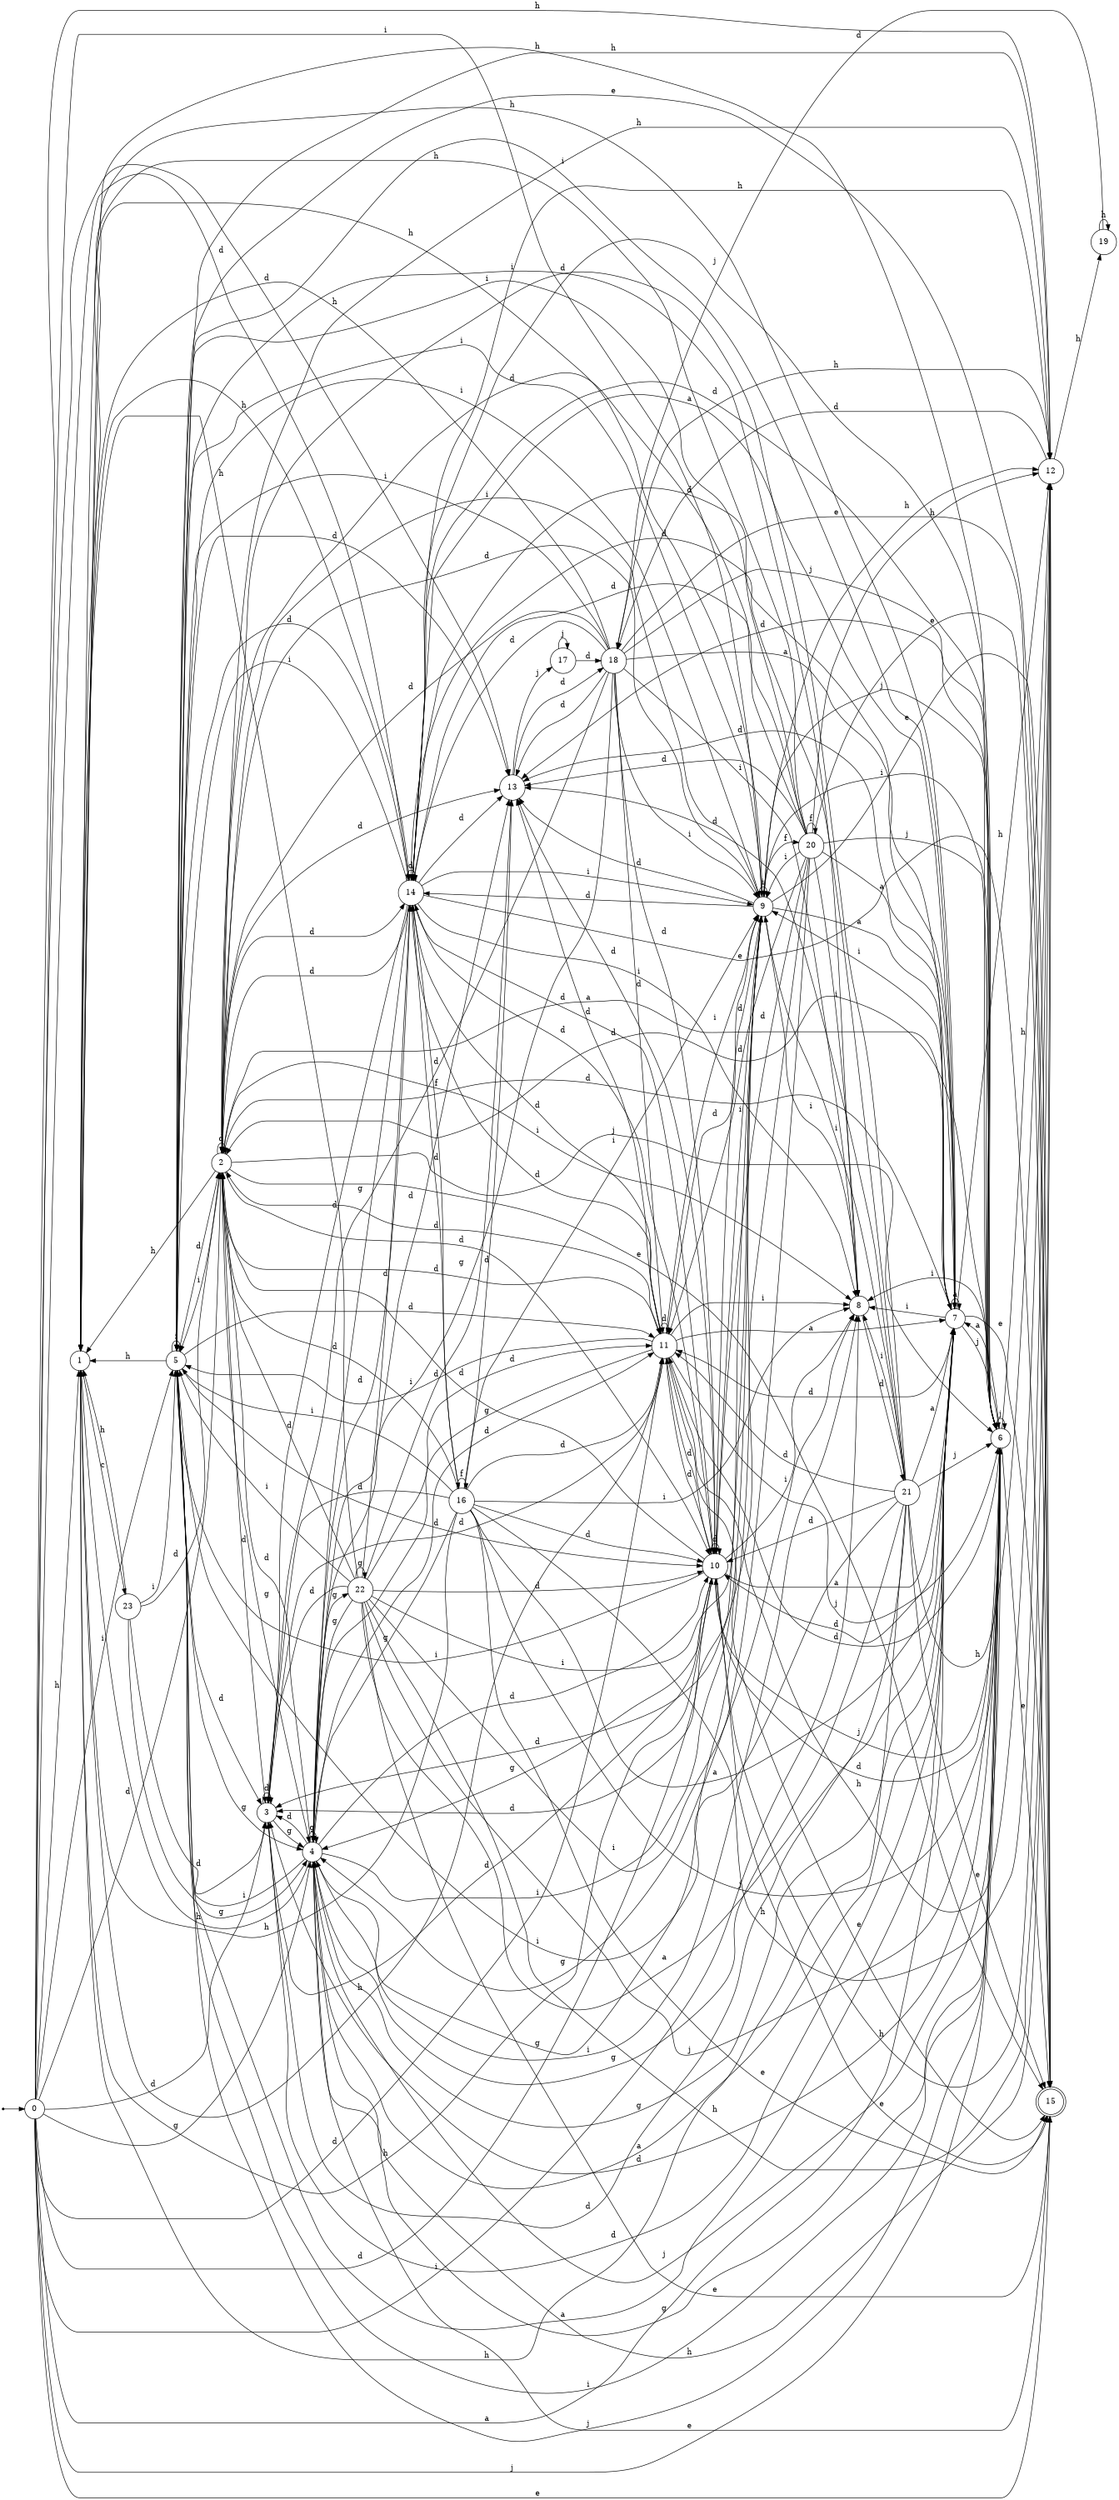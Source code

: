 digraph finite_state_machine {
rankdir=LR;
size="20,20";
node [shape = point]; "dummy0"
node [shape = circle]; "0";
"dummy0" -> "0";
node [shape = circle]; "1";
node [shape = circle]; "2";
node [shape = circle]; "3";
node [shape = circle]; "4";
node [shape = circle]; "5";
node [shape = circle]; "6";
node [shape = circle]; "7";
node [shape = circle]; "8";
node [shape = circle]; "9";
node [shape = circle]; "10";
node [shape = circle]; "11";
node [shape = circle]; "12";
node [shape = circle]; "13";
node [shape = circle]; "14";
node [shape = doublecircle]; "15";node [shape = circle]; "16";
node [shape = circle]; "17";
node [shape = circle]; "18";
node [shape = circle]; "19";
node [shape = circle]; "20";
node [shape = circle]; "21";
node [shape = circle]; "22";
node [shape = circle]; "23";
"0" -> "1" [label = "h"];
 "0" -> "12" [label = "h"];
 "0" -> "2" [label = "d"];
 "0" -> "3" [label = "d"];
 "0" -> "10" [label = "d"];
 "0" -> "11" [label = "d"];
 "0" -> "13" [label = "d"];
 "0" -> "14" [label = "d"];
 "0" -> "4" [label = "g"];
 "0" -> "8" [label = "i"];
 "0" -> "9" [label = "i"];
 "0" -> "5" [label = "i"];
 "0" -> "6" [label = "j"];
 "0" -> "7" [label = "a"];
 "0" -> "15" [label = "e"];
 "14" -> "2" [label = "d"];
 "14" -> "3" [label = "d"];
 "14" -> "10" [label = "d"];
 "14" -> "11" [label = "d"];
 "14" -> "13" [label = "d"];
 "14" -> "14" [label = "d"];
 "14" -> "16" [label = "f"];
 "14" -> "1" [label = "h"];
 "14" -> "12" [label = "h"];
 "14" -> "4" [label = "g"];
 "14" -> "8" [label = "i"];
 "14" -> "9" [label = "i"];
 "14" -> "5" [label = "i"];
 "14" -> "6" [label = "j"];
 "14" -> "7" [label = "a"];
 "14" -> "15" [label = "e"];
 "16" -> "16" [label = "f"];
 "16" -> "2" [label = "d"];
 "16" -> "3" [label = "d"];
 "16" -> "10" [label = "d"];
 "16" -> "11" [label = "d"];
 "16" -> "13" [label = "d"];
 "16" -> "14" [label = "d"];
 "16" -> "1" [label = "h"];
 "16" -> "12" [label = "h"];
 "16" -> "4" [label = "g"];
 "16" -> "8" [label = "i"];
 "16" -> "9" [label = "i"];
 "16" -> "5" [label = "i"];
 "16" -> "6" [label = "j"];
 "16" -> "7" [label = "a"];
 "16" -> "15" [label = "e"];
 "13" -> "17" [label = "j"];
 "13" -> "18" [label = "d"];
 "18" -> "1" [label = "h"];
 "18" -> "12" [label = "h"];
 "18" -> "2" [label = "d"];
 "18" -> "3" [label = "d"];
 "18" -> "10" [label = "d"];
 "18" -> "11" [label = "d"];
 "18" -> "13" [label = "d"];
 "18" -> "14" [label = "d"];
 "18" -> "4" [label = "g"];
 "18" -> "8" [label = "i"];
 "18" -> "9" [label = "i"];
 "18" -> "5" [label = "i"];
 "18" -> "6" [label = "j"];
 "18" -> "7" [label = "a"];
 "18" -> "15" [label = "e"];
 "17" -> "17" [label = "j"];
 "17" -> "18" [label = "d"];
 "12" -> "19" [label = "h"];
 "12" -> "18" [label = "d"];
 "19" -> "19" [label = "h"];
 "19" -> "18" [label = "d"];
 "11" -> "2" [label = "d"];
 "11" -> "3" [label = "d"];
 "11" -> "10" [label = "d"];
 "11" -> "11" [label = "d"];
 "11" -> "13" [label = "d"];
 "11" -> "14" [label = "d"];
 "11" -> "1" [label = "h"];
 "11" -> "12" [label = "h"];
 "11" -> "4" [label = "g"];
 "11" -> "8" [label = "i"];
 "11" -> "9" [label = "i"];
 "11" -> "5" [label = "i"];
 "11" -> "6" [label = "j"];
 "11" -> "7" [label = "a"];
 "11" -> "15" [label = "e"];
 "10" -> "2" [label = "d"];
 "10" -> "3" [label = "d"];
 "10" -> "10" [label = "d"];
 "10" -> "11" [label = "d"];
 "10" -> "13" [label = "d"];
 "10" -> "14" [label = "d"];
 "10" -> "1" [label = "h"];
 "10" -> "12" [label = "h"];
 "10" -> "4" [label = "g"];
 "10" -> "8" [label = "i"];
 "10" -> "9" [label = "i"];
 "10" -> "5" [label = "i"];
 "10" -> "6" [label = "j"];
 "10" -> "7" [label = "a"];
 "10" -> "15" [label = "e"];
 "9" -> "8" [label = "i"];
 "9" -> "9" [label = "i"];
 "9" -> "5" [label = "i"];
 "9" -> "20" [label = "f"];
 "9" -> "1" [label = "h"];
 "9" -> "12" [label = "h"];
 "9" -> "2" [label = "d"];
 "9" -> "3" [label = "d"];
 "9" -> "10" [label = "d"];
 "9" -> "11" [label = "d"];
 "9" -> "13" [label = "d"];
 "9" -> "14" [label = "d"];
 "9" -> "4" [label = "g"];
 "9" -> "6" [label = "j"];
 "9" -> "7" [label = "a"];
 "9" -> "15" [label = "e"];
 "20" -> "20" [label = "f"];
 "20" -> "8" [label = "i"];
 "20" -> "9" [label = "i"];
 "20" -> "5" [label = "i"];
 "20" -> "1" [label = "h"];
 "20" -> "12" [label = "h"];
 "20" -> "2" [label = "d"];
 "20" -> "3" [label = "d"];
 "20" -> "10" [label = "d"];
 "20" -> "11" [label = "d"];
 "20" -> "13" [label = "d"];
 "20" -> "14" [label = "d"];
 "20" -> "4" [label = "g"];
 "20" -> "6" [label = "j"];
 "20" -> "7" [label = "a"];
 "20" -> "15" [label = "e"];
 "8" -> "21" [label = "d"];
 "21" -> "8" [label = "i"];
 "21" -> "9" [label = "i"];
 "21" -> "5" [label = "i"];
 "21" -> "1" [label = "h"];
 "21" -> "12" [label = "h"];
 "21" -> "2" [label = "d"];
 "21" -> "3" [label = "d"];
 "21" -> "10" [label = "d"];
 "21" -> "11" [label = "d"];
 "21" -> "13" [label = "d"];
 "21" -> "14" [label = "d"];
 "21" -> "4" [label = "g"];
 "21" -> "6" [label = "j"];
 "21" -> "7" [label = "a"];
 "21" -> "15" [label = "e"];
 "7" -> "7" [label = "a"];
 "7" -> "1" [label = "h"];
 "7" -> "12" [label = "h"];
 "7" -> "2" [label = "d"];
 "7" -> "3" [label = "d"];
 "7" -> "10" [label = "d"];
 "7" -> "11" [label = "d"];
 "7" -> "13" [label = "d"];
 "7" -> "14" [label = "d"];
 "7" -> "4" [label = "g"];
 "7" -> "8" [label = "i"];
 "7" -> "9" [label = "i"];
 "7" -> "5" [label = "i"];
 "7" -> "6" [label = "j"];
 "7" -> "15" [label = "e"];
 "6" -> "6" [label = "j"];
 "6" -> "1" [label = "h"];
 "6" -> "12" [label = "h"];
 "6" -> "2" [label = "d"];
 "6" -> "3" [label = "d"];
 "6" -> "10" [label = "d"];
 "6" -> "11" [label = "d"];
 "6" -> "13" [label = "d"];
 "6" -> "14" [label = "d"];
 "6" -> "4" [label = "g"];
 "6" -> "8" [label = "i"];
 "6" -> "9" [label = "i"];
 "6" -> "5" [label = "i"];
 "6" -> "7" [label = "a"];
 "6" -> "15" [label = "e"];
 "5" -> "8" [label = "i"];
 "5" -> "9" [label = "i"];
 "5" -> "5" [label = "i"];
 "5" -> "2" [label = "d"];
 "5" -> "3" [label = "d"];
 "5" -> "10" [label = "d"];
 "5" -> "11" [label = "d"];
 "5" -> "13" [label = "d"];
 "5" -> "14" [label = "d"];
 "5" -> "4" [label = "g"];
 "5" -> "1" [label = "h"];
 "5" -> "12" [label = "h"];
 "5" -> "6" [label = "j"];
 "5" -> "7" [label = "a"];
 "5" -> "15" [label = "e"];
 "4" -> "4" [label = "g"];
 "4" -> "22" [label = "g"];
 "4" -> "2" [label = "d"];
 "4" -> "3" [label = "d"];
 "4" -> "10" [label = "d"];
 "4" -> "11" [label = "d"];
 "4" -> "13" [label = "d"];
 "4" -> "14" [label = "d"];
 "4" -> "8" [label = "i"];
 "4" -> "9" [label = "i"];
 "4" -> "5" [label = "i"];
 "4" -> "1" [label = "h"];
 "4" -> "12" [label = "h"];
 "4" -> "6" [label = "j"];
 "4" -> "7" [label = "a"];
 "4" -> "15" [label = "e"];
 "22" -> "4" [label = "g"];
 "22" -> "22" [label = "g"];
 "22" -> "2" [label = "d"];
 "22" -> "3" [label = "d"];
 "22" -> "10" [label = "d"];
 "22" -> "11" [label = "d"];
 "22" -> "13" [label = "d"];
 "22" -> "14" [label = "d"];
 "22" -> "8" [label = "i"];
 "22" -> "9" [label = "i"];
 "22" -> "5" [label = "i"];
 "22" -> "1" [label = "h"];
 "22" -> "12" [label = "h"];
 "22" -> "6" [label = "j"];
 "22" -> "7" [label = "a"];
 "22" -> "15" [label = "e"];
 "3" -> "3" [label = "d"];
 "3" -> "4" [label = "g"];
 "2" -> "2" [label = "d"];
 "2" -> "3" [label = "d"];
 "2" -> "10" [label = "d"];
 "2" -> "11" [label = "d"];
 "2" -> "13" [label = "d"];
 "2" -> "14" [label = "d"];
 "2" -> "4" [label = "g"];
 "2" -> "8" [label = "i"];
 "2" -> "9" [label = "i"];
 "2" -> "5" [label = "i"];
 "2" -> "1" [label = "h"];
 "2" -> "12" [label = "h"];
 "2" -> "6" [label = "j"];
 "2" -> "7" [label = "a"];
 "2" -> "15" [label = "e"];
 "1" -> "23" [label = "c"];
 "23" -> "1" [label = "h"];
 "23" -> "2" [label = "d"];
 "23" -> "3" [label = "d"];
 "23" -> "4" [label = "g"];
 "23" -> "5" [label = "i"];
 }
